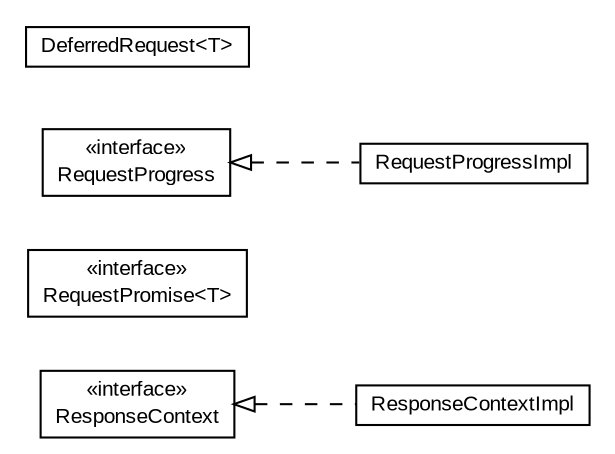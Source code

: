 #!/usr/local/bin/dot
#
# Class diagram 
# Generated by UMLGraph version R5_6-24-gf6e263 (http://www.umlgraph.org/)
#

digraph G {
	edge [fontname="arial",fontsize=10,labelfontname="arial",labelfontsize=10];
	node [fontname="arial",fontsize=10,shape=plaintext];
	nodesep=0.25;
	ranksep=0.5;
	rankdir=LR;
	// org.turbogwt.net.http.client.future.ResponseContextImpl
	c241 [label=<<table title="org.turbogwt.net.http.client.future.ResponseContextImpl" border="0" cellborder="1" cellspacing="0" cellpadding="2" port="p" href="./ResponseContextImpl.html">
		<tr><td><table border="0" cellspacing="0" cellpadding="1">
<tr><td align="center" balign="center"> ResponseContextImpl </td></tr>
		</table></td></tr>
		</table>>, URL="./ResponseContextImpl.html", fontname="arial", fontcolor="black", fontsize=10.0];
	// org.turbogwt.net.http.client.future.ResponseContext
	c242 [label=<<table title="org.turbogwt.net.http.client.future.ResponseContext" border="0" cellborder="1" cellspacing="0" cellpadding="2" port="p" href="./ResponseContext.html">
		<tr><td><table border="0" cellspacing="0" cellpadding="1">
<tr><td align="center" balign="center"> &#171;interface&#187; </td></tr>
<tr><td align="center" balign="center"> ResponseContext </td></tr>
		</table></td></tr>
		</table>>, URL="./ResponseContext.html", fontname="arial", fontcolor="black", fontsize=10.0];
	// org.turbogwt.net.http.client.future.RequestPromise<T>
	c243 [label=<<table title="org.turbogwt.net.http.client.future.RequestPromise" border="0" cellborder="1" cellspacing="0" cellpadding="2" port="p" href="./RequestPromise.html">
		<tr><td><table border="0" cellspacing="0" cellpadding="1">
<tr><td align="center" balign="center"> &#171;interface&#187; </td></tr>
<tr><td align="center" balign="center"> RequestPromise&lt;T&gt; </td></tr>
		</table></td></tr>
		</table>>, URL="./RequestPromise.html", fontname="arial", fontcolor="black", fontsize=10.0];
	// org.turbogwt.net.http.client.future.RequestProgressImpl
	c244 [label=<<table title="org.turbogwt.net.http.client.future.RequestProgressImpl" border="0" cellborder="1" cellspacing="0" cellpadding="2" port="p" href="./RequestProgressImpl.html">
		<tr><td><table border="0" cellspacing="0" cellpadding="1">
<tr><td align="center" balign="center"> RequestProgressImpl </td></tr>
		</table></td></tr>
		</table>>, URL="./RequestProgressImpl.html", fontname="arial", fontcolor="black", fontsize=10.0];
	// org.turbogwt.net.http.client.future.RequestProgress
	c245 [label=<<table title="org.turbogwt.net.http.client.future.RequestProgress" border="0" cellborder="1" cellspacing="0" cellpadding="2" port="p" href="./RequestProgress.html">
		<tr><td><table border="0" cellspacing="0" cellpadding="1">
<tr><td align="center" balign="center"> &#171;interface&#187; </td></tr>
<tr><td align="center" balign="center"> RequestProgress </td></tr>
		</table></td></tr>
		</table>>, URL="./RequestProgress.html", fontname="arial", fontcolor="black", fontsize=10.0];
	// org.turbogwt.net.http.client.future.DeferredRequest<T>
	c246 [label=<<table title="org.turbogwt.net.http.client.future.DeferredRequest" border="0" cellborder="1" cellspacing="0" cellpadding="2" port="p" href="./DeferredRequest.html">
		<tr><td><table border="0" cellspacing="0" cellpadding="1">
<tr><td align="center" balign="center"> DeferredRequest&lt;T&gt; </td></tr>
		</table></td></tr>
		</table>>, URL="./DeferredRequest.html", fontname="arial", fontcolor="black", fontsize=10.0];
	//org.turbogwt.net.http.client.future.ResponseContextImpl implements org.turbogwt.net.http.client.future.ResponseContext
	c242:p -> c241:p [dir=back,arrowtail=empty,style=dashed];
	//org.turbogwt.net.http.client.future.RequestProgressImpl implements org.turbogwt.net.http.client.future.RequestProgress
	c245:p -> c244:p [dir=back,arrowtail=empty,style=dashed];
}

